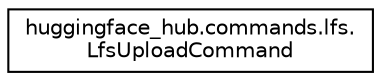 digraph "Graphical Class Hierarchy"
{
 // LATEX_PDF_SIZE
  edge [fontname="Helvetica",fontsize="10",labelfontname="Helvetica",labelfontsize="10"];
  node [fontname="Helvetica",fontsize="10",shape=record];
  rankdir="LR";
  Node0 [label="huggingface_hub.commands.lfs.\lLfsUploadCommand",height=0.2,width=0.4,color="black", fillcolor="white", style="filled",URL="$classhuggingface__hub_1_1commands_1_1lfs_1_1LfsUploadCommand.html",tooltip=" "];
}

